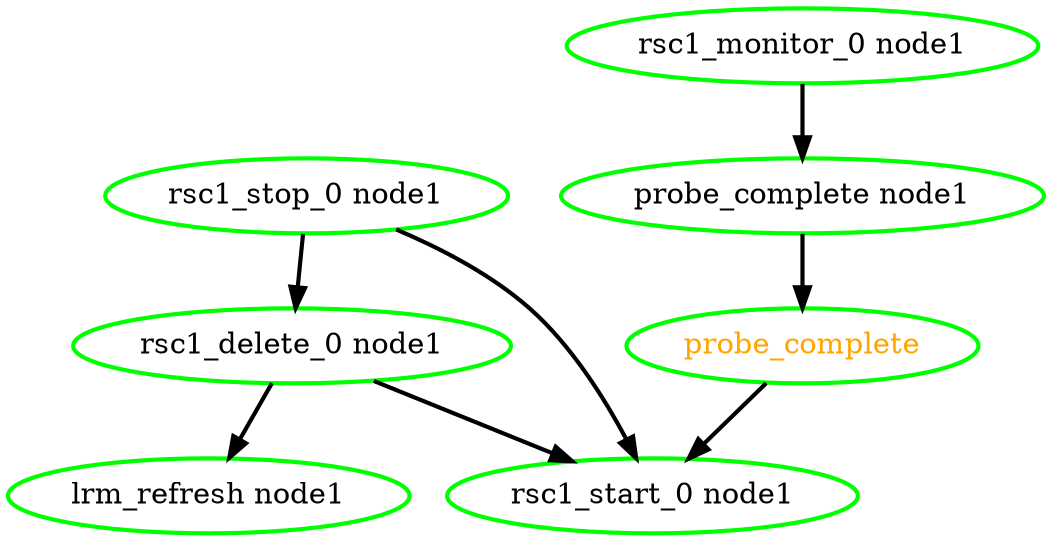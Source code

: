digraph "g" {
	size = "30,30"
"rsc1_stop_0 node1" [ style=bold color="green" fontcolor="black" ]
"rsc1_delete_0 node1" [ style=bold color="green" fontcolor="black" ]
"lrm_refresh node1" [ style=bold color="green" fontcolor="black" ]
"probe_complete" [ style=bold color="green" fontcolor="orange" ]
"probe_complete node1" [ style=bold color="green" fontcolor="black" ]
"rsc1_monitor_0 node1" [ style=bold color="green" fontcolor="black" ]
"rsc1_start_0 node1" [ style=bold color="green" fontcolor="black" ]
"rsc1_stop_0 node1" -> "rsc1_delete_0 node1" [ style = bold]
"rsc1_delete_0 node1" -> "lrm_refresh node1" [ style = bold]
"probe_complete node1" -> "probe_complete" [ style = bold]
"rsc1_monitor_0 node1" -> "probe_complete node1" [ style = bold]
"rsc1_stop_0 node1" -> "rsc1_start_0 node1" [ style = bold]
"rsc1_delete_0 node1" -> "rsc1_start_0 node1" [ style = bold]
"probe_complete" -> "rsc1_start_0 node1" [ style = bold]
}
